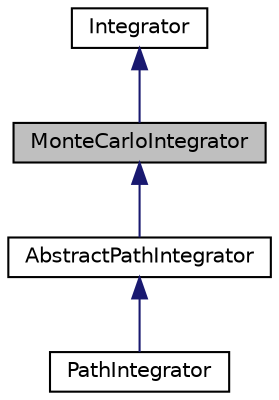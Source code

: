 digraph "MonteCarloIntegrator"
{
 // LATEX_PDF_SIZE
  edge [fontname="Helvetica",fontsize="10",labelfontname="Helvetica",labelfontsize="10"];
  node [fontname="Helvetica",fontsize="10",shape="box"];
  Node1 [label="MonteCarloIntegrator",height=0.2,width=0.4,color="black", fillcolor="grey75", style="filled", fontcolor="black",tooltip="Base class for all integrators solving rendering equation using MonteCarlo methods."];
  Node2 -> Node1 [dir="back",color="midnightblue",fontsize="10",style="solid"];
  Node2 [label="Integrator",height=0.2,width=0.4,color="black", fillcolor="white", style="filled",URL="$class_integrator.html",tooltip="Base class for all integrators solving the rendering equation."];
  Node1 -> Node3 [dir="back",color="midnightblue",fontsize="10",style="solid"];
  Node3 [label="AbstractPathIntegrator",height=0.2,width=0.4,color="black", fillcolor="white", style="filled",URL="$class_abstract_path_integrator.html",tooltip="Base class for all path_tracing-like integrators."];
  Node3 -> Node4 [dir="back",color="midnightblue",fontsize="10",style="solid"];
  Node4 [label="PathIntegrator",height=0.2,width=0.4,color="black", fillcolor="white", style="filled",URL="$class_path_integrator.html",tooltip="Unidirectional path-tracing integrator."];
}
